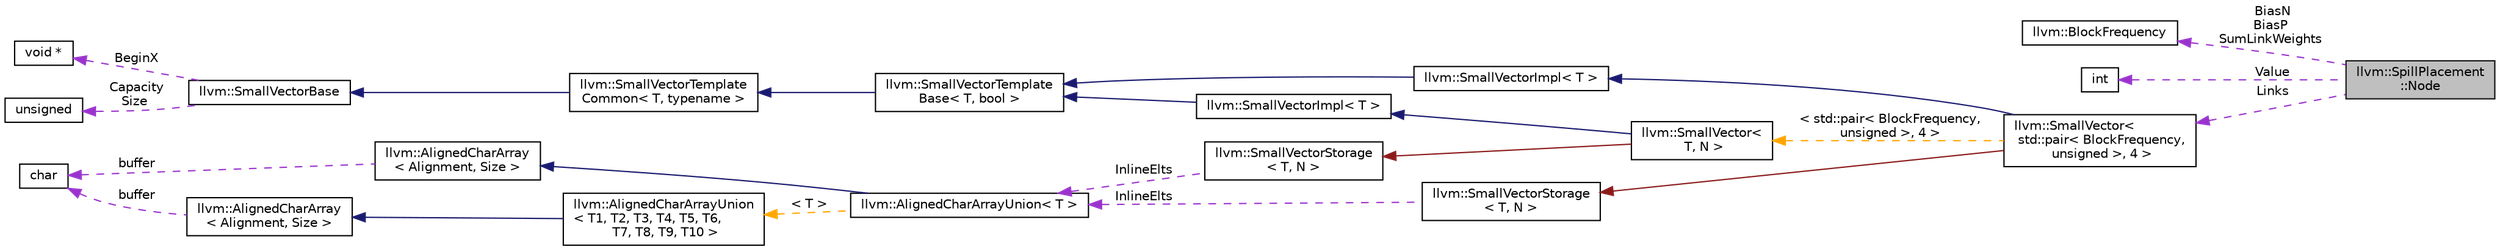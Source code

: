 digraph "llvm::SpillPlacement::Node"
{
 // LATEX_PDF_SIZE
  bgcolor="transparent";
  edge [fontname="Helvetica",fontsize="10",labelfontname="Helvetica",labelfontsize="10"];
  node [fontname="Helvetica",fontsize="10",shape="box"];
  rankdir="LR";
  Node1 [label="llvm::SpillPlacement\l::Node",height=0.2,width=0.4,color="black", fillcolor="grey75", style="filled", fontcolor="black",tooltip="Node - Each edge bundle corresponds to a Hopfield node."];
  Node2 -> Node1 [dir="back",color="darkorchid3",fontsize="10",style="dashed",label=" BiasN\nBiasP\nSumLinkWeights" ,fontname="Helvetica"];
  Node2 [label="llvm::BlockFrequency",height=0.2,width=0.4,color="black",URL="$classllvm_1_1BlockFrequency.html",tooltip=" "];
  Node3 -> Node1 [dir="back",color="darkorchid3",fontsize="10",style="dashed",label=" Value" ,fontname="Helvetica"];
  Node3 [label="int",height=0.2,width=0.4,color="black",tooltip=" "];
  Node4 -> Node1 [dir="back",color="darkorchid3",fontsize="10",style="dashed",label=" Links" ,fontname="Helvetica"];
  Node4 [label="llvm::SmallVector\<\l std::pair\< BlockFrequency,\l unsigned \>, 4 \>",height=0.2,width=0.4,color="black",URL="$classllvm_1_1SmallVector.html",tooltip=" "];
  Node5 -> Node4 [dir="back",color="midnightblue",fontsize="10",style="solid",fontname="Helvetica"];
  Node5 [label="llvm::SmallVectorImpl\< T \>",height=0.2,width=0.4,color="black",URL="$classllvm_1_1SmallVectorImpl.html",tooltip="This class consists of common code factored out of the SmallVector class to reduce code duplication b..."];
  Node6 -> Node5 [dir="back",color="midnightblue",fontsize="10",style="solid",fontname="Helvetica"];
  Node6 [label="llvm::SmallVectorTemplate\lBase\< T, bool \>",height=0.2,width=0.4,color="black",URL="$classllvm_1_1SmallVectorTemplateBase.html",tooltip="SmallVectorTemplateBase<TriviallyCopyable = false> - This is where we put method implementations that..."];
  Node7 -> Node6 [dir="back",color="midnightblue",fontsize="10",style="solid",fontname="Helvetica"];
  Node7 [label="llvm::SmallVectorTemplate\lCommon\< T, typename \>",height=0.2,width=0.4,color="black",URL="$classllvm_1_1SmallVectorTemplateCommon.html",tooltip="This is the part of SmallVectorTemplateBase which does not depend on whether the type T is a POD."];
  Node8 -> Node7 [dir="back",color="midnightblue",fontsize="10",style="solid",fontname="Helvetica"];
  Node8 [label="llvm::SmallVectorBase",height=0.2,width=0.4,color="black",URL="$classllvm_1_1SmallVectorBase.html",tooltip="This is all the non-templated stuff common to all SmallVectors."];
  Node9 -> Node8 [dir="back",color="darkorchid3",fontsize="10",style="dashed",label=" BeginX" ,fontname="Helvetica"];
  Node9 [label="void *",height=0.2,width=0.4,color="black",tooltip=" "];
  Node10 -> Node8 [dir="back",color="darkorchid3",fontsize="10",style="dashed",label=" Capacity\nSize" ,fontname="Helvetica"];
  Node10 [label="unsigned",height=0.2,width=0.4,color="black",URL="$classunsigned.html",tooltip=" "];
  Node11 -> Node4 [dir="back",color="firebrick4",fontsize="10",style="solid",fontname="Helvetica"];
  Node11 [label="llvm::SmallVectorStorage\l\< T, N \>",height=0.2,width=0.4,color="black",URL="$structllvm_1_1SmallVectorStorage.html",tooltip="Storage for the SmallVector elements."];
  Node12 -> Node11 [dir="back",color="darkorchid3",fontsize="10",style="dashed",label=" InlineElts" ,fontname="Helvetica"];
  Node12 [label="llvm::AlignedCharArrayUnion\< T \>",height=0.2,width=0.4,color="black",URL="$structllvm_1_1AlignedCharArrayUnion.html",tooltip=" "];
  Node13 -> Node12 [dir="back",color="midnightblue",fontsize="10",style="solid",fontname="Helvetica"];
  Node13 [label="llvm::AlignedCharArray\l\< Alignment, Size \>",height=0.2,width=0.4,color="black",URL="$structllvm_1_1AlignedCharArray.html",tooltip="Helper for building an aligned character array type."];
  Node14 -> Node13 [dir="back",color="darkorchid3",fontsize="10",style="dashed",label=" buffer" ,fontname="Helvetica"];
  Node14 [label="char",height=0.2,width=0.4,color="black",URL="$classchar.html",tooltip=" "];
  Node15 -> Node12 [dir="back",color="orange",fontsize="10",style="dashed",label=" \< T \>" ,fontname="Helvetica"];
  Node15 [label="llvm::AlignedCharArrayUnion\l\< T1, T2, T3, T4, T5, T6,\l T7, T8, T9, T10 \>",height=0.2,width=0.4,color="black",URL="$structllvm_1_1AlignedCharArrayUnion.html",tooltip="This union template exposes a suitably aligned and sized character array member which can hold elemen..."];
  Node16 -> Node15 [dir="back",color="midnightblue",fontsize="10",style="solid",fontname="Helvetica"];
  Node16 [label="llvm::AlignedCharArray\l\< Alignment, Size \>",height=0.2,width=0.4,color="black",URL="$structllvm_1_1AlignedCharArray.html",tooltip="Helper for building an aligned character array type."];
  Node14 -> Node16 [dir="back",color="darkorchid3",fontsize="10",style="dashed",label=" buffer" ,fontname="Helvetica"];
  Node17 -> Node4 [dir="back",color="orange",fontsize="10",style="dashed",label=" \< std::pair\< BlockFrequency,\l unsigned \>, 4 \>" ,fontname="Helvetica"];
  Node17 [label="llvm::SmallVector\<\l T, N \>",height=0.2,width=0.4,color="black",URL="$classllvm_1_1SmallVector.html",tooltip="This is a 'vector' (really, a variable-sized array), optimized for the case when the array is small."];
  Node18 -> Node17 [dir="back",color="midnightblue",fontsize="10",style="solid",fontname="Helvetica"];
  Node18 [label="llvm::SmallVectorImpl\< T \>",height=0.2,width=0.4,color="black",URL="$classllvm_1_1SmallVectorImpl.html",tooltip="This class consists of common code factored out of the SmallVector class to reduce code duplication b..."];
  Node6 -> Node18 [dir="back",color="midnightblue",fontsize="10",style="solid",fontname="Helvetica"];
  Node19 -> Node17 [dir="back",color="firebrick4",fontsize="10",style="solid",fontname="Helvetica"];
  Node19 [label="llvm::SmallVectorStorage\l\< T, N \>",height=0.2,width=0.4,color="black",URL="$structllvm_1_1SmallVectorStorage.html",tooltip="Storage for the SmallVector elements."];
  Node12 -> Node19 [dir="back",color="darkorchid3",fontsize="10",style="dashed",label=" InlineElts" ,fontname="Helvetica"];
}
